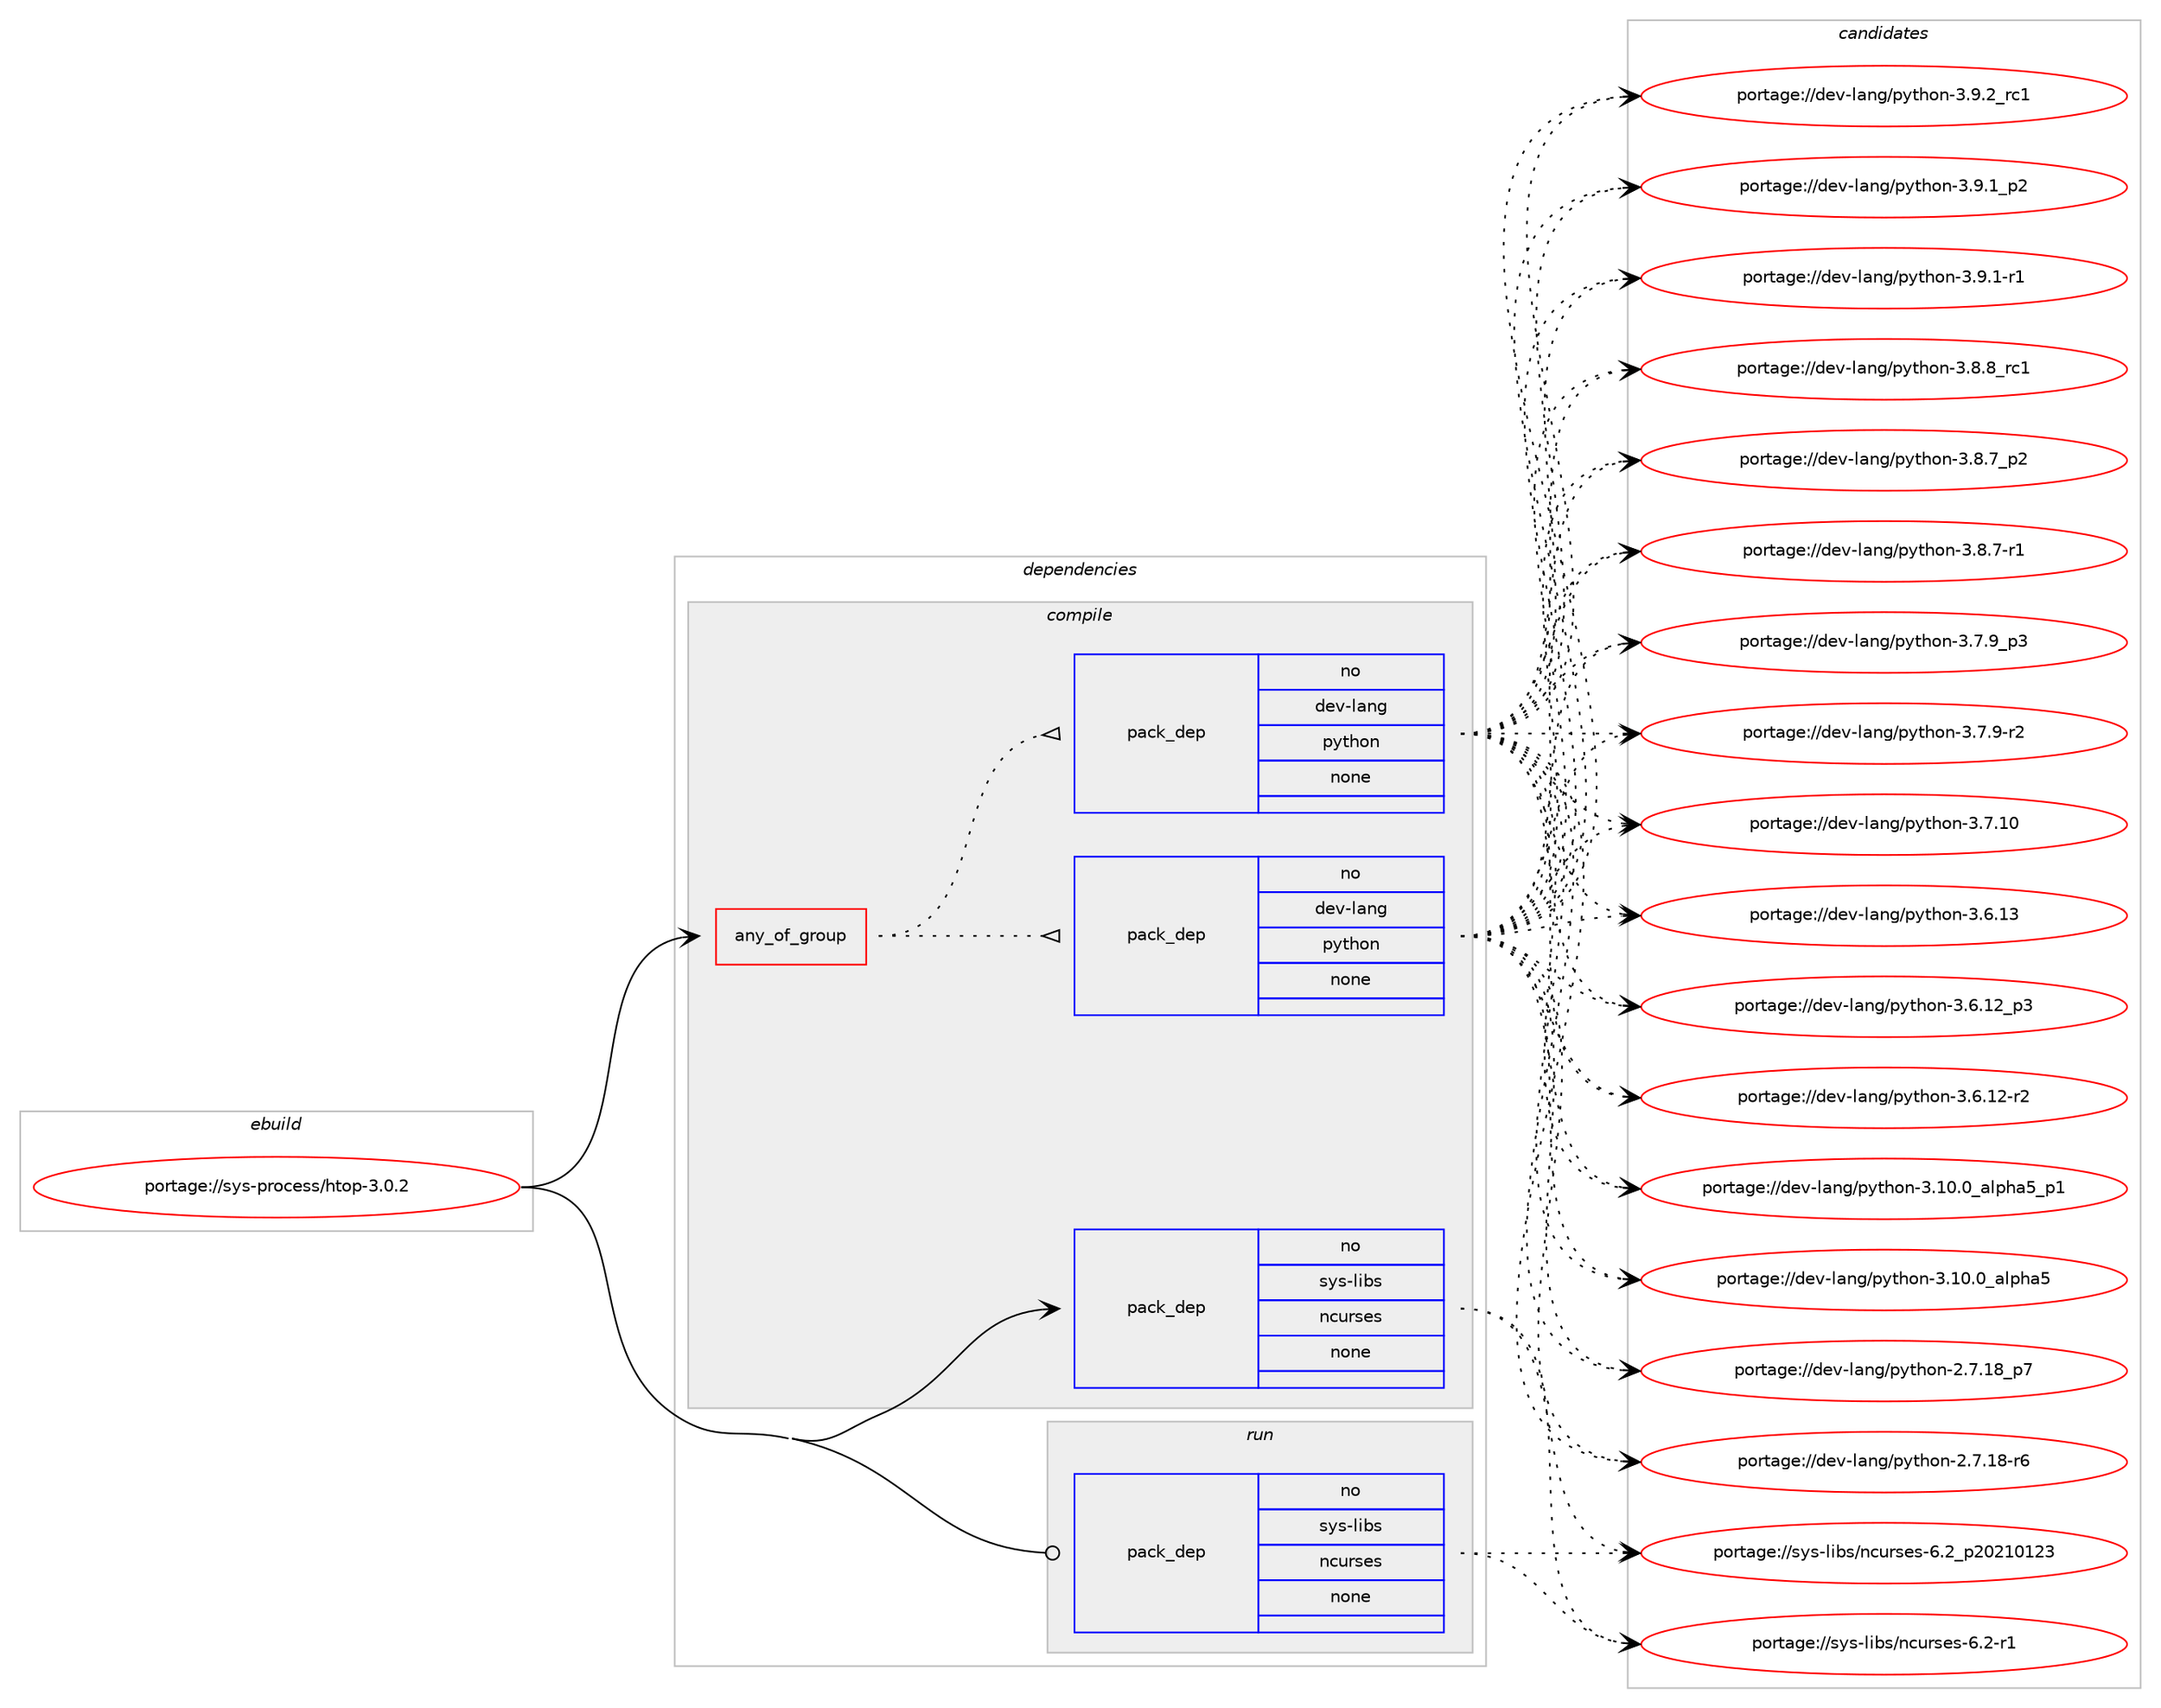 digraph prolog {

# *************
# Graph options
# *************

newrank=true;
concentrate=true;
compound=true;
graph [rankdir=LR,fontname=Helvetica,fontsize=10,ranksep=1.5];#, ranksep=2.5, nodesep=0.2];
edge  [arrowhead=vee];
node  [fontname=Helvetica,fontsize=10];

# **********
# The ebuild
# **********

subgraph cluster_leftcol {
color=gray;
rank=same;
label=<<i>ebuild</i>>;
id [label="portage://sys-process/htop-3.0.2", color=red, width=4, href="../sys-process/htop-3.0.2.svg"];
}

# ****************
# The dependencies
# ****************

subgraph cluster_midcol {
color=gray;
label=<<i>dependencies</i>>;
subgraph cluster_compile {
fillcolor="#eeeeee";
style=filled;
label=<<i>compile</i>>;
subgraph any48 {
dependency3484 [label=<<TABLE BORDER="0" CELLBORDER="1" CELLSPACING="0" CELLPADDING="4"><TR><TD CELLPADDING="10">any_of_group</TD></TR></TABLE>>, shape=none, color=red];subgraph pack2839 {
dependency3485 [label=<<TABLE BORDER="0" CELLBORDER="1" CELLSPACING="0" CELLPADDING="4" WIDTH="220"><TR><TD ROWSPAN="6" CELLPADDING="30">pack_dep</TD></TR><TR><TD WIDTH="110">no</TD></TR><TR><TD>dev-lang</TD></TR><TR><TD>python</TD></TR><TR><TD>none</TD></TR><TR><TD></TD></TR></TABLE>>, shape=none, color=blue];
}
dependency3484:e -> dependency3485:w [weight=20,style="dotted",arrowhead="oinv"];
subgraph pack2840 {
dependency3486 [label=<<TABLE BORDER="0" CELLBORDER="1" CELLSPACING="0" CELLPADDING="4" WIDTH="220"><TR><TD ROWSPAN="6" CELLPADDING="30">pack_dep</TD></TR><TR><TD WIDTH="110">no</TD></TR><TR><TD>dev-lang</TD></TR><TR><TD>python</TD></TR><TR><TD>none</TD></TR><TR><TD></TD></TR></TABLE>>, shape=none, color=blue];
}
dependency3484:e -> dependency3486:w [weight=20,style="dotted",arrowhead="oinv"];
}
id:e -> dependency3484:w [weight=20,style="solid",arrowhead="vee"];
subgraph pack2841 {
dependency3487 [label=<<TABLE BORDER="0" CELLBORDER="1" CELLSPACING="0" CELLPADDING="4" WIDTH="220"><TR><TD ROWSPAN="6" CELLPADDING="30">pack_dep</TD></TR><TR><TD WIDTH="110">no</TD></TR><TR><TD>sys-libs</TD></TR><TR><TD>ncurses</TD></TR><TR><TD>none</TD></TR><TR><TD></TD></TR></TABLE>>, shape=none, color=blue];
}
id:e -> dependency3487:w [weight=20,style="solid",arrowhead="vee"];
}
subgraph cluster_compileandrun {
fillcolor="#eeeeee";
style=filled;
label=<<i>compile and run</i>>;
}
subgraph cluster_run {
fillcolor="#eeeeee";
style=filled;
label=<<i>run</i>>;
subgraph pack2842 {
dependency3488 [label=<<TABLE BORDER="0" CELLBORDER="1" CELLSPACING="0" CELLPADDING="4" WIDTH="220"><TR><TD ROWSPAN="6" CELLPADDING="30">pack_dep</TD></TR><TR><TD WIDTH="110">no</TD></TR><TR><TD>sys-libs</TD></TR><TR><TD>ncurses</TD></TR><TR><TD>none</TD></TR><TR><TD></TD></TR></TABLE>>, shape=none, color=blue];
}
id:e -> dependency3488:w [weight=20,style="solid",arrowhead="odot"];
}
}

# **************
# The candidates
# **************

subgraph cluster_choices {
rank=same;
color=gray;
label=<<i>candidates</i>>;

subgraph choice2839 {
color=black;
nodesep=1;
choice100101118451089711010347112121116104111110455146574650951149949 [label="portage://dev-lang/python-3.9.2_rc1", color=red, width=4,href="../dev-lang/python-3.9.2_rc1.svg"];
choice1001011184510897110103471121211161041111104551465746499511250 [label="portage://dev-lang/python-3.9.1_p2", color=red, width=4,href="../dev-lang/python-3.9.1_p2.svg"];
choice1001011184510897110103471121211161041111104551465746494511449 [label="portage://dev-lang/python-3.9.1-r1", color=red, width=4,href="../dev-lang/python-3.9.1-r1.svg"];
choice100101118451089711010347112121116104111110455146564656951149949 [label="portage://dev-lang/python-3.8.8_rc1", color=red, width=4,href="../dev-lang/python-3.8.8_rc1.svg"];
choice1001011184510897110103471121211161041111104551465646559511250 [label="portage://dev-lang/python-3.8.7_p2", color=red, width=4,href="../dev-lang/python-3.8.7_p2.svg"];
choice1001011184510897110103471121211161041111104551465646554511449 [label="portage://dev-lang/python-3.8.7-r1", color=red, width=4,href="../dev-lang/python-3.8.7-r1.svg"];
choice1001011184510897110103471121211161041111104551465546579511251 [label="portage://dev-lang/python-3.7.9_p3", color=red, width=4,href="../dev-lang/python-3.7.9_p3.svg"];
choice1001011184510897110103471121211161041111104551465546574511450 [label="portage://dev-lang/python-3.7.9-r2", color=red, width=4,href="../dev-lang/python-3.7.9-r2.svg"];
choice10010111845108971101034711212111610411111045514655464948 [label="portage://dev-lang/python-3.7.10", color=red, width=4,href="../dev-lang/python-3.7.10.svg"];
choice10010111845108971101034711212111610411111045514654464951 [label="portage://dev-lang/python-3.6.13", color=red, width=4,href="../dev-lang/python-3.6.13.svg"];
choice100101118451089711010347112121116104111110455146544649509511251 [label="portage://dev-lang/python-3.6.12_p3", color=red, width=4,href="../dev-lang/python-3.6.12_p3.svg"];
choice100101118451089711010347112121116104111110455146544649504511450 [label="portage://dev-lang/python-3.6.12-r2", color=red, width=4,href="../dev-lang/python-3.6.12-r2.svg"];
choice10010111845108971101034711212111610411111045514649484648959710811210497539511249 [label="portage://dev-lang/python-3.10.0_alpha5_p1", color=red, width=4,href="../dev-lang/python-3.10.0_alpha5_p1.svg"];
choice1001011184510897110103471121211161041111104551464948464895971081121049753 [label="portage://dev-lang/python-3.10.0_alpha5", color=red, width=4,href="../dev-lang/python-3.10.0_alpha5.svg"];
choice100101118451089711010347112121116104111110455046554649569511255 [label="portage://dev-lang/python-2.7.18_p7", color=red, width=4,href="../dev-lang/python-2.7.18_p7.svg"];
choice100101118451089711010347112121116104111110455046554649564511454 [label="portage://dev-lang/python-2.7.18-r6", color=red, width=4,href="../dev-lang/python-2.7.18-r6.svg"];
dependency3485:e -> choice100101118451089711010347112121116104111110455146574650951149949:w [style=dotted,weight="100"];
dependency3485:e -> choice1001011184510897110103471121211161041111104551465746499511250:w [style=dotted,weight="100"];
dependency3485:e -> choice1001011184510897110103471121211161041111104551465746494511449:w [style=dotted,weight="100"];
dependency3485:e -> choice100101118451089711010347112121116104111110455146564656951149949:w [style=dotted,weight="100"];
dependency3485:e -> choice1001011184510897110103471121211161041111104551465646559511250:w [style=dotted,weight="100"];
dependency3485:e -> choice1001011184510897110103471121211161041111104551465646554511449:w [style=dotted,weight="100"];
dependency3485:e -> choice1001011184510897110103471121211161041111104551465546579511251:w [style=dotted,weight="100"];
dependency3485:e -> choice1001011184510897110103471121211161041111104551465546574511450:w [style=dotted,weight="100"];
dependency3485:e -> choice10010111845108971101034711212111610411111045514655464948:w [style=dotted,weight="100"];
dependency3485:e -> choice10010111845108971101034711212111610411111045514654464951:w [style=dotted,weight="100"];
dependency3485:e -> choice100101118451089711010347112121116104111110455146544649509511251:w [style=dotted,weight="100"];
dependency3485:e -> choice100101118451089711010347112121116104111110455146544649504511450:w [style=dotted,weight="100"];
dependency3485:e -> choice10010111845108971101034711212111610411111045514649484648959710811210497539511249:w [style=dotted,weight="100"];
dependency3485:e -> choice1001011184510897110103471121211161041111104551464948464895971081121049753:w [style=dotted,weight="100"];
dependency3485:e -> choice100101118451089711010347112121116104111110455046554649569511255:w [style=dotted,weight="100"];
dependency3485:e -> choice100101118451089711010347112121116104111110455046554649564511454:w [style=dotted,weight="100"];
}
subgraph choice2840 {
color=black;
nodesep=1;
choice100101118451089711010347112121116104111110455146574650951149949 [label="portage://dev-lang/python-3.9.2_rc1", color=red, width=4,href="../dev-lang/python-3.9.2_rc1.svg"];
choice1001011184510897110103471121211161041111104551465746499511250 [label="portage://dev-lang/python-3.9.1_p2", color=red, width=4,href="../dev-lang/python-3.9.1_p2.svg"];
choice1001011184510897110103471121211161041111104551465746494511449 [label="portage://dev-lang/python-3.9.1-r1", color=red, width=4,href="../dev-lang/python-3.9.1-r1.svg"];
choice100101118451089711010347112121116104111110455146564656951149949 [label="portage://dev-lang/python-3.8.8_rc1", color=red, width=4,href="../dev-lang/python-3.8.8_rc1.svg"];
choice1001011184510897110103471121211161041111104551465646559511250 [label="portage://dev-lang/python-3.8.7_p2", color=red, width=4,href="../dev-lang/python-3.8.7_p2.svg"];
choice1001011184510897110103471121211161041111104551465646554511449 [label="portage://dev-lang/python-3.8.7-r1", color=red, width=4,href="../dev-lang/python-3.8.7-r1.svg"];
choice1001011184510897110103471121211161041111104551465546579511251 [label="portage://dev-lang/python-3.7.9_p3", color=red, width=4,href="../dev-lang/python-3.7.9_p3.svg"];
choice1001011184510897110103471121211161041111104551465546574511450 [label="portage://dev-lang/python-3.7.9-r2", color=red, width=4,href="../dev-lang/python-3.7.9-r2.svg"];
choice10010111845108971101034711212111610411111045514655464948 [label="portage://dev-lang/python-3.7.10", color=red, width=4,href="../dev-lang/python-3.7.10.svg"];
choice10010111845108971101034711212111610411111045514654464951 [label="portage://dev-lang/python-3.6.13", color=red, width=4,href="../dev-lang/python-3.6.13.svg"];
choice100101118451089711010347112121116104111110455146544649509511251 [label="portage://dev-lang/python-3.6.12_p3", color=red, width=4,href="../dev-lang/python-3.6.12_p3.svg"];
choice100101118451089711010347112121116104111110455146544649504511450 [label="portage://dev-lang/python-3.6.12-r2", color=red, width=4,href="../dev-lang/python-3.6.12-r2.svg"];
choice10010111845108971101034711212111610411111045514649484648959710811210497539511249 [label="portage://dev-lang/python-3.10.0_alpha5_p1", color=red, width=4,href="../dev-lang/python-3.10.0_alpha5_p1.svg"];
choice1001011184510897110103471121211161041111104551464948464895971081121049753 [label="portage://dev-lang/python-3.10.0_alpha5", color=red, width=4,href="../dev-lang/python-3.10.0_alpha5.svg"];
choice100101118451089711010347112121116104111110455046554649569511255 [label="portage://dev-lang/python-2.7.18_p7", color=red, width=4,href="../dev-lang/python-2.7.18_p7.svg"];
choice100101118451089711010347112121116104111110455046554649564511454 [label="portage://dev-lang/python-2.7.18-r6", color=red, width=4,href="../dev-lang/python-2.7.18-r6.svg"];
dependency3486:e -> choice100101118451089711010347112121116104111110455146574650951149949:w [style=dotted,weight="100"];
dependency3486:e -> choice1001011184510897110103471121211161041111104551465746499511250:w [style=dotted,weight="100"];
dependency3486:e -> choice1001011184510897110103471121211161041111104551465746494511449:w [style=dotted,weight="100"];
dependency3486:e -> choice100101118451089711010347112121116104111110455146564656951149949:w [style=dotted,weight="100"];
dependency3486:e -> choice1001011184510897110103471121211161041111104551465646559511250:w [style=dotted,weight="100"];
dependency3486:e -> choice1001011184510897110103471121211161041111104551465646554511449:w [style=dotted,weight="100"];
dependency3486:e -> choice1001011184510897110103471121211161041111104551465546579511251:w [style=dotted,weight="100"];
dependency3486:e -> choice1001011184510897110103471121211161041111104551465546574511450:w [style=dotted,weight="100"];
dependency3486:e -> choice10010111845108971101034711212111610411111045514655464948:w [style=dotted,weight="100"];
dependency3486:e -> choice10010111845108971101034711212111610411111045514654464951:w [style=dotted,weight="100"];
dependency3486:e -> choice100101118451089711010347112121116104111110455146544649509511251:w [style=dotted,weight="100"];
dependency3486:e -> choice100101118451089711010347112121116104111110455146544649504511450:w [style=dotted,weight="100"];
dependency3486:e -> choice10010111845108971101034711212111610411111045514649484648959710811210497539511249:w [style=dotted,weight="100"];
dependency3486:e -> choice1001011184510897110103471121211161041111104551464948464895971081121049753:w [style=dotted,weight="100"];
dependency3486:e -> choice100101118451089711010347112121116104111110455046554649569511255:w [style=dotted,weight="100"];
dependency3486:e -> choice100101118451089711010347112121116104111110455046554649564511454:w [style=dotted,weight="100"];
}
subgraph choice2841 {
color=black;
nodesep=1;
choice1151211154510810598115471109911711411510111545544650951125048504948495051 [label="portage://sys-libs/ncurses-6.2_p20210123", color=red, width=4,href="../sys-libs/ncurses-6.2_p20210123.svg"];
choice11512111545108105981154711099117114115101115455446504511449 [label="portage://sys-libs/ncurses-6.2-r1", color=red, width=4,href="../sys-libs/ncurses-6.2-r1.svg"];
dependency3487:e -> choice1151211154510810598115471109911711411510111545544650951125048504948495051:w [style=dotted,weight="100"];
dependency3487:e -> choice11512111545108105981154711099117114115101115455446504511449:w [style=dotted,weight="100"];
}
subgraph choice2842 {
color=black;
nodesep=1;
choice1151211154510810598115471109911711411510111545544650951125048504948495051 [label="portage://sys-libs/ncurses-6.2_p20210123", color=red, width=4,href="../sys-libs/ncurses-6.2_p20210123.svg"];
choice11512111545108105981154711099117114115101115455446504511449 [label="portage://sys-libs/ncurses-6.2-r1", color=red, width=4,href="../sys-libs/ncurses-6.2-r1.svg"];
dependency3488:e -> choice1151211154510810598115471109911711411510111545544650951125048504948495051:w [style=dotted,weight="100"];
dependency3488:e -> choice11512111545108105981154711099117114115101115455446504511449:w [style=dotted,weight="100"];
}
}

}
